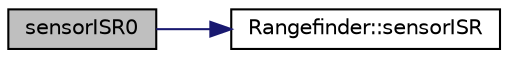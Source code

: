 digraph "sensorISR0"
{
 // LATEX_PDF_SIZE
  edge [fontname="Helvetica",fontsize="10",labelfontname="Helvetica",labelfontsize="10"];
  node [fontname="Helvetica",fontsize="10",shape=record];
  rankdir="LR";
  Node1 [label="sensorISR0",height=0.2,width=0.4,color="black", fillcolor="grey75", style="filled", fontcolor="black",tooltip=" "];
  Node1 -> Node2 [color="midnightblue",fontsize="10",style="solid",fontname="Helvetica"];
  Node2 [label="Rangefinder::sensorISR",height=0.2,width=0.4,color="black", fillcolor="white", style="filled",URL="$classRangefinder.html#a4f24792c5c8c6fc8544275d1e74e087c",tooltip="The method called from the ISR indicating the echo pin changed state."];
}
